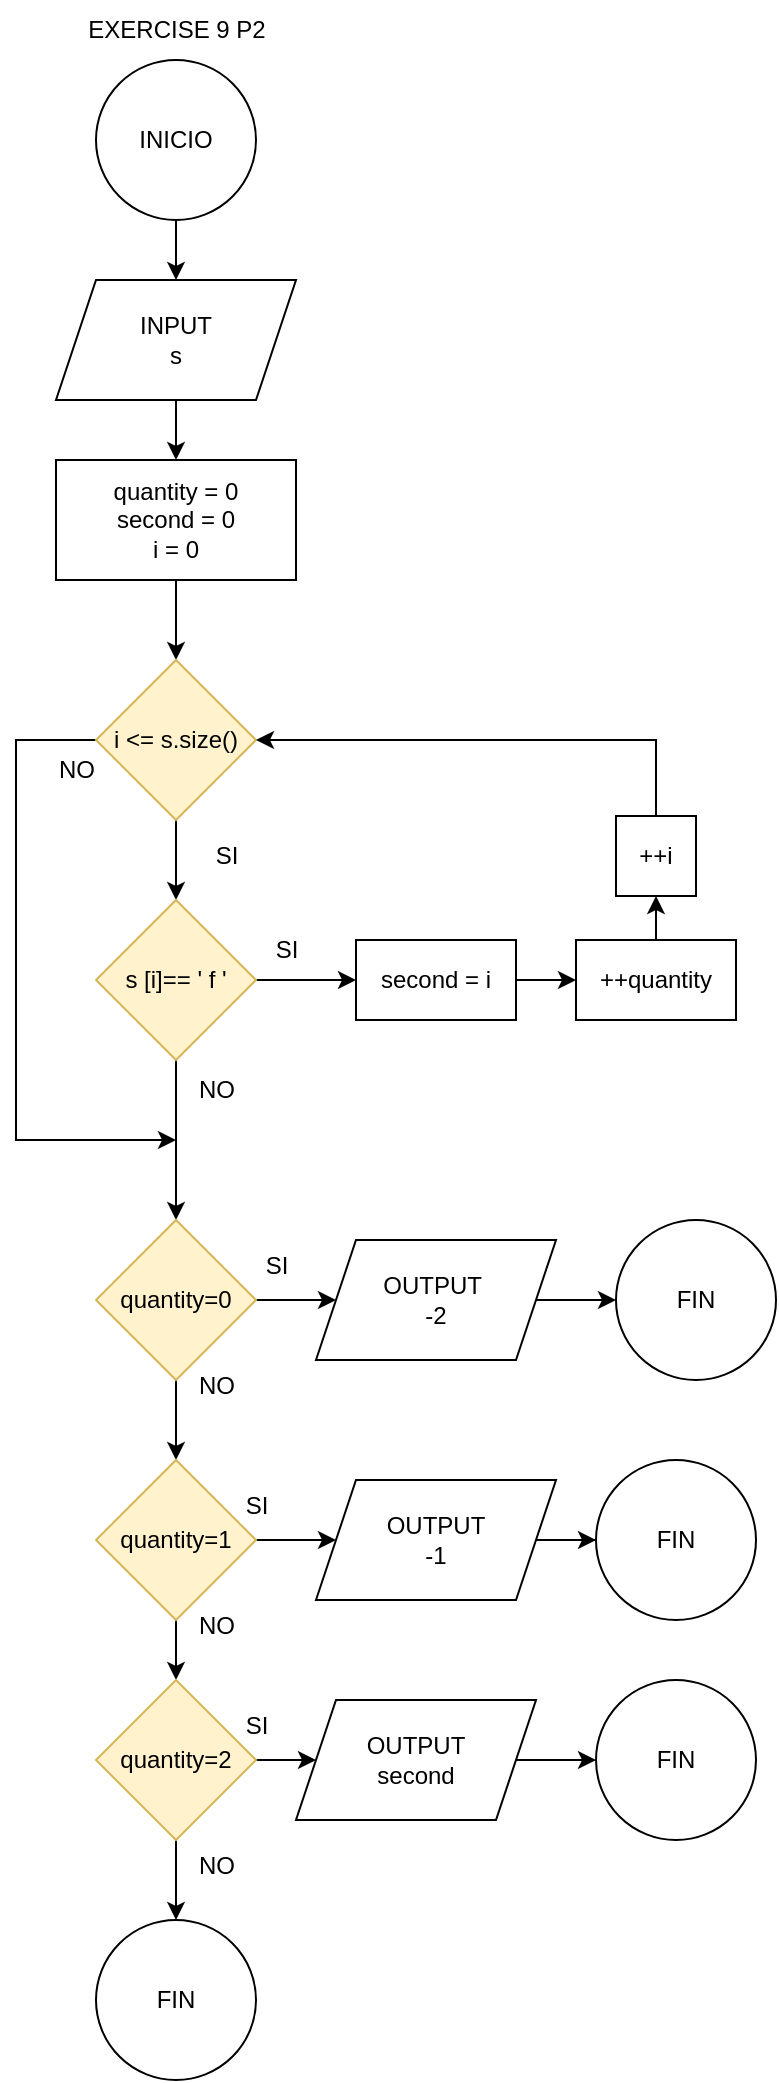 <mxfile version="24.4.0" type="device">
  <diagram name="EXERCISE-1" id="7WXvErT6jwQCl5LBhXy7">
    <mxGraphModel dx="978" dy="531" grid="1" gridSize="10" guides="1" tooltips="1" connect="1" arrows="1" fold="1" page="1" pageScale="1" pageWidth="850" pageHeight="1100" math="0" shadow="0">
      <root>
        <mxCell id="0" />
        <mxCell id="1" parent="0" />
        <mxCell id="-hOMn0kYKFU-R9jvK8EN-38" value="EXERCISE 9 P2" style="text;html=1;align=center;verticalAlign=middle;resizable=0;points=[];autosize=1;strokeColor=none;fillColor=none;" parent="1" vertex="1">
          <mxGeometry x="315" width="110" height="30" as="geometry" />
        </mxCell>
        <mxCell id="jAzLcmatW34AS9ptDqRP-906" style="edgeStyle=orthogonalEdgeStyle;rounded=0;orthogonalLoop=1;jettySize=auto;html=1;exitX=0;exitY=0.5;exitDx=0;exitDy=0;entryX=0;entryY=0.5;entryDx=0;entryDy=0;" edge="1" parent="1" source="jAzLcmatW34AS9ptDqRP-907">
          <mxGeometry relative="1" as="geometry">
            <mxPoint x="302.5" y="1310" as="targetPoint" />
            <Array as="points">
              <mxPoint x="-180" y="2250" />
              <mxPoint x="-180" y="1310" />
            </Array>
          </mxGeometry>
        </mxCell>
        <mxCell id="jAzLcmatW34AS9ptDqRP-997" value="" style="edgeStyle=orthogonalEdgeStyle;rounded=0;orthogonalLoop=1;jettySize=auto;html=1;" edge="1" parent="1" source="jAzLcmatW34AS9ptDqRP-998" target="jAzLcmatW34AS9ptDqRP-1000">
          <mxGeometry relative="1" as="geometry" />
        </mxCell>
        <mxCell id="jAzLcmatW34AS9ptDqRP-998" value="INICIO" style="ellipse;whiteSpace=wrap;html=1;" vertex="1" parent="1">
          <mxGeometry x="330" y="30" width="80" height="80" as="geometry" />
        </mxCell>
        <mxCell id="jAzLcmatW34AS9ptDqRP-999" value="" style="edgeStyle=orthogonalEdgeStyle;rounded=0;orthogonalLoop=1;jettySize=auto;html=1;" edge="1" parent="1" source="jAzLcmatW34AS9ptDqRP-1000" target="jAzLcmatW34AS9ptDqRP-1002">
          <mxGeometry relative="1" as="geometry" />
        </mxCell>
        <mxCell id="jAzLcmatW34AS9ptDqRP-1000" value="INPUT&lt;div&gt;s&lt;/div&gt;" style="shape=parallelogram;perimeter=parallelogramPerimeter;whiteSpace=wrap;html=1;fixedSize=1;" vertex="1" parent="1">
          <mxGeometry x="310" y="140" width="120" height="60" as="geometry" />
        </mxCell>
        <mxCell id="jAzLcmatW34AS9ptDqRP-1001" value="" style="edgeStyle=orthogonalEdgeStyle;rounded=0;orthogonalLoop=1;jettySize=auto;html=1;" edge="1" parent="1" source="jAzLcmatW34AS9ptDqRP-1002" target="jAzLcmatW34AS9ptDqRP-1005">
          <mxGeometry relative="1" as="geometry" />
        </mxCell>
        <mxCell id="jAzLcmatW34AS9ptDqRP-1002" value="quantity = 0&lt;div&gt;second = 0&lt;/div&gt;&lt;div&gt;i = 0&lt;/div&gt;" style="whiteSpace=wrap;html=1;" vertex="1" parent="1">
          <mxGeometry x="310" y="230" width="120" height="60" as="geometry" />
        </mxCell>
        <mxCell id="jAzLcmatW34AS9ptDqRP-1003" value="" style="edgeStyle=orthogonalEdgeStyle;rounded=0;orthogonalLoop=1;jettySize=auto;html=1;" edge="1" parent="1" source="jAzLcmatW34AS9ptDqRP-1005" target="jAzLcmatW34AS9ptDqRP-1008">
          <mxGeometry relative="1" as="geometry" />
        </mxCell>
        <mxCell id="jAzLcmatW34AS9ptDqRP-1004" style="edgeStyle=orthogonalEdgeStyle;rounded=0;orthogonalLoop=1;jettySize=auto;html=1;exitX=0;exitY=0.5;exitDx=0;exitDy=0;" edge="1" parent="1" source="jAzLcmatW34AS9ptDqRP-1005">
          <mxGeometry relative="1" as="geometry">
            <mxPoint x="370" y="570" as="targetPoint" />
            <Array as="points">
              <mxPoint x="290" y="370" />
              <mxPoint x="290" y="570" />
            </Array>
          </mxGeometry>
        </mxCell>
        <mxCell id="jAzLcmatW34AS9ptDqRP-1005" value="i &amp;lt;= s.size()" style="rhombus;whiteSpace=wrap;html=1;fillColor=#fff2cc;strokeColor=#d6b656;" vertex="1" parent="1">
          <mxGeometry x="330" y="330" width="80" height="80" as="geometry" />
        </mxCell>
        <mxCell id="jAzLcmatW34AS9ptDqRP-1006" value="" style="edgeStyle=orthogonalEdgeStyle;rounded=0;orthogonalLoop=1;jettySize=auto;html=1;" edge="1" parent="1" source="jAzLcmatW34AS9ptDqRP-1008" target="jAzLcmatW34AS9ptDqRP-1010">
          <mxGeometry relative="1" as="geometry" />
        </mxCell>
        <mxCell id="jAzLcmatW34AS9ptDqRP-1007" value="" style="edgeStyle=orthogonalEdgeStyle;rounded=0;orthogonalLoop=1;jettySize=auto;html=1;" edge="1" parent="1" source="jAzLcmatW34AS9ptDqRP-1008" target="jAzLcmatW34AS9ptDqRP-1020">
          <mxGeometry relative="1" as="geometry" />
        </mxCell>
        <mxCell id="jAzLcmatW34AS9ptDqRP-1008" value="s [i]== &#39; f &#39;" style="rhombus;whiteSpace=wrap;html=1;fillColor=#fff2cc;strokeColor=#d6b656;" vertex="1" parent="1">
          <mxGeometry x="330" y="450" width="80" height="80" as="geometry" />
        </mxCell>
        <mxCell id="jAzLcmatW34AS9ptDqRP-1009" value="" style="edgeStyle=orthogonalEdgeStyle;rounded=0;orthogonalLoop=1;jettySize=auto;html=1;" edge="1" parent="1" source="jAzLcmatW34AS9ptDqRP-1010" target="jAzLcmatW34AS9ptDqRP-1013">
          <mxGeometry relative="1" as="geometry" />
        </mxCell>
        <mxCell id="jAzLcmatW34AS9ptDqRP-1010" value="second = i" style="whiteSpace=wrap;html=1;" vertex="1" parent="1">
          <mxGeometry x="460" y="470" width="80" height="40" as="geometry" />
        </mxCell>
        <mxCell id="jAzLcmatW34AS9ptDqRP-1011" value="SI" style="text;html=1;align=center;verticalAlign=middle;resizable=0;points=[];autosize=1;strokeColor=none;fillColor=none;" vertex="1" parent="1">
          <mxGeometry x="410" y="460" width="30" height="30" as="geometry" />
        </mxCell>
        <mxCell id="jAzLcmatW34AS9ptDqRP-1012" value="" style="edgeStyle=orthogonalEdgeStyle;rounded=0;orthogonalLoop=1;jettySize=auto;html=1;" edge="1" parent="1" source="jAzLcmatW34AS9ptDqRP-1013" target="jAzLcmatW34AS9ptDqRP-1015">
          <mxGeometry relative="1" as="geometry" />
        </mxCell>
        <mxCell id="jAzLcmatW34AS9ptDqRP-1013" value="++quantity" style="whiteSpace=wrap;html=1;" vertex="1" parent="1">
          <mxGeometry x="570" y="470" width="80" height="40" as="geometry" />
        </mxCell>
        <mxCell id="jAzLcmatW34AS9ptDqRP-1014" style="edgeStyle=orthogonalEdgeStyle;rounded=0;orthogonalLoop=1;jettySize=auto;html=1;entryX=1;entryY=0.5;entryDx=0;entryDy=0;" edge="1" parent="1" source="jAzLcmatW34AS9ptDqRP-1015" target="jAzLcmatW34AS9ptDqRP-1005">
          <mxGeometry relative="1" as="geometry">
            <Array as="points">
              <mxPoint x="610" y="370" />
            </Array>
          </mxGeometry>
        </mxCell>
        <mxCell id="jAzLcmatW34AS9ptDqRP-1015" value="++i" style="whiteSpace=wrap;html=1;" vertex="1" parent="1">
          <mxGeometry x="590" y="408" width="40" height="40" as="geometry" />
        </mxCell>
        <mxCell id="jAzLcmatW34AS9ptDqRP-1016" value="SI" style="text;html=1;align=center;verticalAlign=middle;resizable=0;points=[];autosize=1;strokeColor=none;fillColor=none;" vertex="1" parent="1">
          <mxGeometry x="380" y="413" width="30" height="30" as="geometry" />
        </mxCell>
        <mxCell id="jAzLcmatW34AS9ptDqRP-1017" value="NO" style="text;html=1;align=center;verticalAlign=middle;resizable=0;points=[];autosize=1;strokeColor=none;fillColor=none;" vertex="1" parent="1">
          <mxGeometry x="300" y="370" width="40" height="30" as="geometry" />
        </mxCell>
        <mxCell id="jAzLcmatW34AS9ptDqRP-1018" value="" style="edgeStyle=orthogonalEdgeStyle;rounded=0;orthogonalLoop=1;jettySize=auto;html=1;" edge="1" parent="1" source="jAzLcmatW34AS9ptDqRP-1020" target="jAzLcmatW34AS9ptDqRP-1024">
          <mxGeometry relative="1" as="geometry" />
        </mxCell>
        <mxCell id="jAzLcmatW34AS9ptDqRP-1019" value="" style="edgeStyle=orthogonalEdgeStyle;rounded=0;orthogonalLoop=1;jettySize=auto;html=1;" edge="1" parent="1" source="jAzLcmatW34AS9ptDqRP-1020" target="jAzLcmatW34AS9ptDqRP-1029">
          <mxGeometry relative="1" as="geometry" />
        </mxCell>
        <mxCell id="jAzLcmatW34AS9ptDqRP-1020" value="quantity=0" style="rhombus;whiteSpace=wrap;html=1;fillColor=#fff2cc;strokeColor=#d6b656;" vertex="1" parent="1">
          <mxGeometry x="330" y="610" width="80" height="80" as="geometry" />
        </mxCell>
        <mxCell id="jAzLcmatW34AS9ptDqRP-1021" value="NO" style="text;html=1;align=center;verticalAlign=middle;resizable=0;points=[];autosize=1;strokeColor=none;fillColor=none;" vertex="1" parent="1">
          <mxGeometry x="370" y="530" width="40" height="30" as="geometry" />
        </mxCell>
        <mxCell id="jAzLcmatW34AS9ptDqRP-1022" value="" style="edgeStyle=orthogonalEdgeStyle;rounded=0;orthogonalLoop=1;jettySize=auto;html=1;" edge="1" parent="1" source="jAzLcmatW34AS9ptDqRP-1024" target="jAzLcmatW34AS9ptDqRP-1027">
          <mxGeometry relative="1" as="geometry" />
        </mxCell>
        <mxCell id="jAzLcmatW34AS9ptDqRP-1023" value="" style="edgeStyle=orthogonalEdgeStyle;rounded=0;orthogonalLoop=1;jettySize=auto;html=1;" edge="1" parent="1" source="jAzLcmatW34AS9ptDqRP-1024" target="jAzLcmatW34AS9ptDqRP-1031">
          <mxGeometry relative="1" as="geometry" />
        </mxCell>
        <mxCell id="jAzLcmatW34AS9ptDqRP-1024" value="quantity=1" style="rhombus;whiteSpace=wrap;html=1;fillColor=#fff2cc;strokeColor=#d6b656;" vertex="1" parent="1">
          <mxGeometry x="330" y="730" width="80" height="80" as="geometry" />
        </mxCell>
        <mxCell id="jAzLcmatW34AS9ptDqRP-1025" value="" style="edgeStyle=orthogonalEdgeStyle;rounded=0;orthogonalLoop=1;jettySize=auto;html=1;" edge="1" parent="1" source="jAzLcmatW34AS9ptDqRP-1027" target="jAzLcmatW34AS9ptDqRP-1033">
          <mxGeometry relative="1" as="geometry" />
        </mxCell>
        <mxCell id="jAzLcmatW34AS9ptDqRP-1026" value="" style="edgeStyle=orthogonalEdgeStyle;rounded=0;orthogonalLoop=1;jettySize=auto;html=1;" edge="1" parent="1" source="jAzLcmatW34AS9ptDqRP-1027" target="jAzLcmatW34AS9ptDqRP-1042">
          <mxGeometry relative="1" as="geometry" />
        </mxCell>
        <mxCell id="jAzLcmatW34AS9ptDqRP-1027" value="quantity=2" style="rhombus;whiteSpace=wrap;html=1;fillColor=#fff2cc;strokeColor=#d6b656;" vertex="1" parent="1">
          <mxGeometry x="330" y="840" width="80" height="80" as="geometry" />
        </mxCell>
        <mxCell id="jAzLcmatW34AS9ptDqRP-1028" value="" style="edgeStyle=orthogonalEdgeStyle;rounded=0;orthogonalLoop=1;jettySize=auto;html=1;" edge="1" parent="1" source="jAzLcmatW34AS9ptDqRP-1029" target="jAzLcmatW34AS9ptDqRP-1039">
          <mxGeometry relative="1" as="geometry" />
        </mxCell>
        <mxCell id="jAzLcmatW34AS9ptDqRP-1029" value="OUTPUT&amp;nbsp;&lt;div&gt;-2&lt;/div&gt;" style="shape=parallelogram;perimeter=parallelogramPerimeter;whiteSpace=wrap;html=1;fixedSize=1;" vertex="1" parent="1">
          <mxGeometry x="440" y="620" width="120" height="60" as="geometry" />
        </mxCell>
        <mxCell id="jAzLcmatW34AS9ptDqRP-1030" value="" style="edgeStyle=orthogonalEdgeStyle;rounded=0;orthogonalLoop=1;jettySize=auto;html=1;" edge="1" parent="1" source="jAzLcmatW34AS9ptDqRP-1031" target="jAzLcmatW34AS9ptDqRP-1040">
          <mxGeometry relative="1" as="geometry" />
        </mxCell>
        <mxCell id="jAzLcmatW34AS9ptDqRP-1031" value="OUTPUT&lt;div&gt;-1&lt;/div&gt;" style="shape=parallelogram;perimeter=parallelogramPerimeter;whiteSpace=wrap;html=1;fixedSize=1;" vertex="1" parent="1">
          <mxGeometry x="440" y="740" width="120" height="60" as="geometry" />
        </mxCell>
        <mxCell id="jAzLcmatW34AS9ptDqRP-1032" value="" style="edgeStyle=orthogonalEdgeStyle;rounded=0;orthogonalLoop=1;jettySize=auto;html=1;" edge="1" parent="1" source="jAzLcmatW34AS9ptDqRP-1033" target="jAzLcmatW34AS9ptDqRP-1041">
          <mxGeometry relative="1" as="geometry" />
        </mxCell>
        <mxCell id="jAzLcmatW34AS9ptDqRP-1033" value="OUTPUT&lt;div&gt;second&lt;/div&gt;" style="shape=parallelogram;perimeter=parallelogramPerimeter;whiteSpace=wrap;html=1;fixedSize=1;" vertex="1" parent="1">
          <mxGeometry x="430" y="850" width="120" height="60" as="geometry" />
        </mxCell>
        <mxCell id="jAzLcmatW34AS9ptDqRP-1034" value="SI" style="text;html=1;align=center;verticalAlign=middle;resizable=0;points=[];autosize=1;strokeColor=none;fillColor=none;" vertex="1" parent="1">
          <mxGeometry x="405" y="618" width="30" height="30" as="geometry" />
        </mxCell>
        <mxCell id="jAzLcmatW34AS9ptDqRP-1035" value="SI" style="text;html=1;align=center;verticalAlign=middle;resizable=0;points=[];autosize=1;strokeColor=none;fillColor=none;" vertex="1" parent="1">
          <mxGeometry x="395" y="738" width="30" height="30" as="geometry" />
        </mxCell>
        <mxCell id="jAzLcmatW34AS9ptDqRP-1036" value="SI" style="text;html=1;align=center;verticalAlign=middle;resizable=0;points=[];autosize=1;strokeColor=none;fillColor=none;" vertex="1" parent="1">
          <mxGeometry x="395" y="848" width="30" height="30" as="geometry" />
        </mxCell>
        <mxCell id="jAzLcmatW34AS9ptDqRP-1037" value="NO" style="text;html=1;align=center;verticalAlign=middle;resizable=0;points=[];autosize=1;strokeColor=none;fillColor=none;" vertex="1" parent="1">
          <mxGeometry x="370" y="678" width="40" height="30" as="geometry" />
        </mxCell>
        <mxCell id="jAzLcmatW34AS9ptDqRP-1038" value="NO" style="text;html=1;align=center;verticalAlign=middle;resizable=0;points=[];autosize=1;strokeColor=none;fillColor=none;" vertex="1" parent="1">
          <mxGeometry x="370" y="798" width="40" height="30" as="geometry" />
        </mxCell>
        <mxCell id="jAzLcmatW34AS9ptDqRP-1039" value="FIN" style="ellipse;whiteSpace=wrap;html=1;" vertex="1" parent="1">
          <mxGeometry x="590" y="610" width="80" height="80" as="geometry" />
        </mxCell>
        <mxCell id="jAzLcmatW34AS9ptDqRP-1040" value="FIN" style="ellipse;whiteSpace=wrap;html=1;" vertex="1" parent="1">
          <mxGeometry x="580" y="730" width="80" height="80" as="geometry" />
        </mxCell>
        <mxCell id="jAzLcmatW34AS9ptDqRP-1041" value="FIN" style="ellipse;whiteSpace=wrap;html=1;" vertex="1" parent="1">
          <mxGeometry x="580" y="840" width="80" height="80" as="geometry" />
        </mxCell>
        <mxCell id="jAzLcmatW34AS9ptDqRP-1042" value="FIN" style="ellipse;whiteSpace=wrap;html=1;" vertex="1" parent="1">
          <mxGeometry x="330" y="960" width="80" height="80" as="geometry" />
        </mxCell>
        <mxCell id="jAzLcmatW34AS9ptDqRP-1043" value="NO" style="text;html=1;align=center;verticalAlign=middle;resizable=0;points=[];autosize=1;strokeColor=none;fillColor=none;" vertex="1" parent="1">
          <mxGeometry x="370" y="918.0" width="40" height="30" as="geometry" />
        </mxCell>
      </root>
    </mxGraphModel>
  </diagram>
</mxfile>
